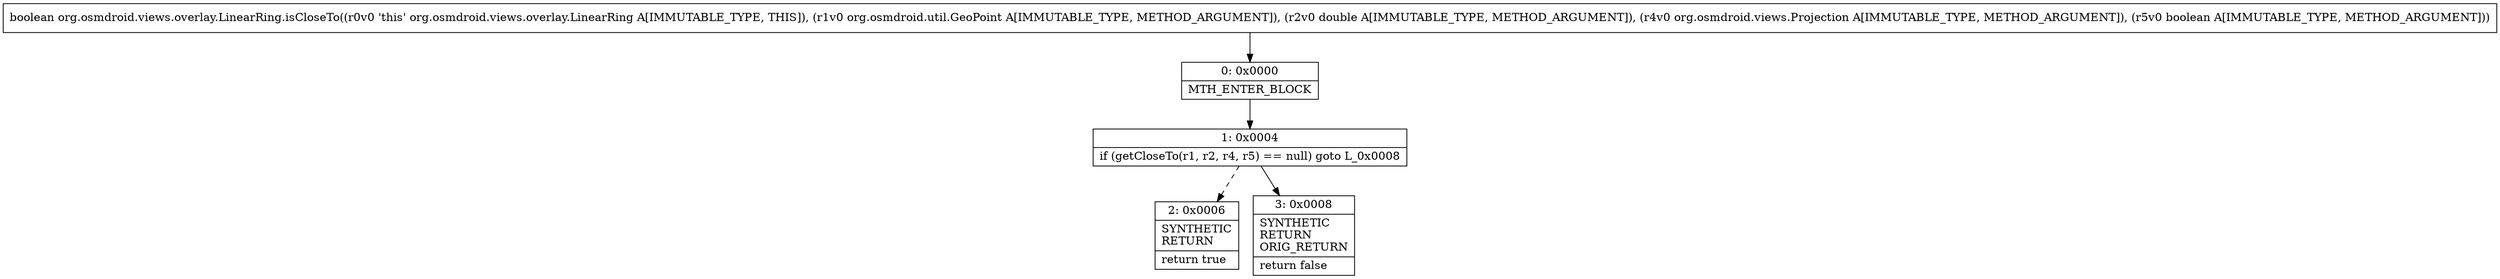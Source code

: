 digraph "CFG fororg.osmdroid.views.overlay.LinearRing.isCloseTo(Lorg\/osmdroid\/util\/GeoPoint;DLorg\/osmdroid\/views\/Projection;Z)Z" {
Node_0 [shape=record,label="{0\:\ 0x0000|MTH_ENTER_BLOCK\l}"];
Node_1 [shape=record,label="{1\:\ 0x0004|if (getCloseTo(r1, r2, r4, r5) == null) goto L_0x0008\l}"];
Node_2 [shape=record,label="{2\:\ 0x0006|SYNTHETIC\lRETURN\l|return true\l}"];
Node_3 [shape=record,label="{3\:\ 0x0008|SYNTHETIC\lRETURN\lORIG_RETURN\l|return false\l}"];
MethodNode[shape=record,label="{boolean org.osmdroid.views.overlay.LinearRing.isCloseTo((r0v0 'this' org.osmdroid.views.overlay.LinearRing A[IMMUTABLE_TYPE, THIS]), (r1v0 org.osmdroid.util.GeoPoint A[IMMUTABLE_TYPE, METHOD_ARGUMENT]), (r2v0 double A[IMMUTABLE_TYPE, METHOD_ARGUMENT]), (r4v0 org.osmdroid.views.Projection A[IMMUTABLE_TYPE, METHOD_ARGUMENT]), (r5v0 boolean A[IMMUTABLE_TYPE, METHOD_ARGUMENT])) }"];
MethodNode -> Node_0;
Node_0 -> Node_1;
Node_1 -> Node_2[style=dashed];
Node_1 -> Node_3;
}

